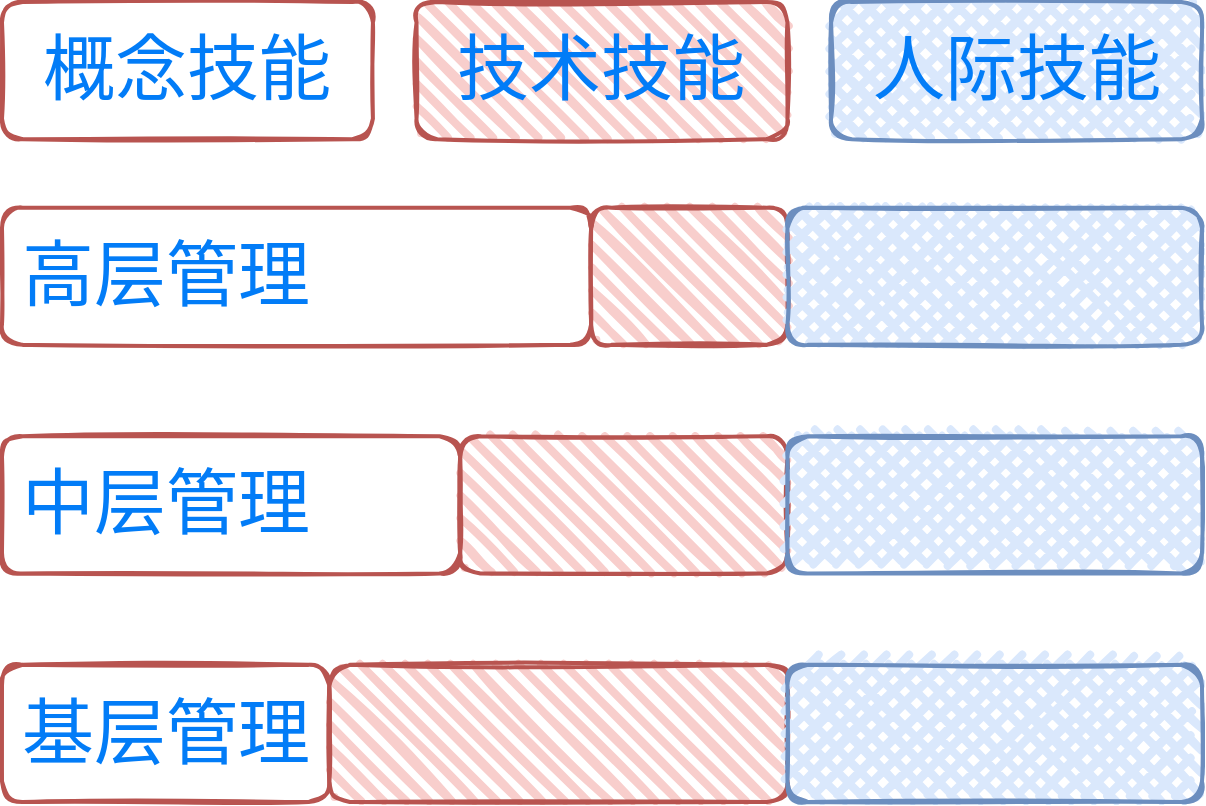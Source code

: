 <mxfile version="16.0.0" type="device"><diagram id="1By5Q7gzEZpQEIj9Sewu" name="Page-1"><mxGraphModel dx="786" dy="1212" grid="1" gridSize="10" guides="1" tooltips="1" connect="1" arrows="1" fold="1" page="1" pageScale="1" pageWidth="1600" pageHeight="1200" math="0" shadow="0"><root><mxCell id="0"/><mxCell id="1" parent="0"/><mxCell id="BcZQ-2uPKDNZuTIkoHIe-17" value="" style="group" vertex="1" connectable="0" parent="1"><mxGeometry x="70" y="40" width="600" height="400" as="geometry"/></mxCell><mxCell id="BcZQ-2uPKDNZuTIkoHIe-2" value="技术技能" style="rounded=1;whiteSpace=wrap;html=1;strokeWidth=2;fillWeight=4;hachureGap=8;hachureAngle=45;fillColor=#f8cecc;sketch=1;fontFamily=FZJingLeiS-R-GB;fontSize=36;strokeColor=#b85450;fontColor=#027CF7;" vertex="1" parent="BcZQ-2uPKDNZuTIkoHIe-17"><mxGeometry x="207.273" width="185.455" height="68.571" as="geometry"/></mxCell><mxCell id="BcZQ-2uPKDNZuTIkoHIe-3" value="概念技能" style="rounded=1;whiteSpace=wrap;html=1;strokeWidth=2;fillWeight=4;hachureGap=8;hachureAngle=45;fillColor=none;sketch=1;fontFamily=FZJingLeiS-R-GB;fontSize=36;strokeColor=#b85450;fontColor=#027CF7;" vertex="1" parent="BcZQ-2uPKDNZuTIkoHIe-17"><mxGeometry width="185.455" height="68.571" as="geometry"/></mxCell><mxCell id="BcZQ-2uPKDNZuTIkoHIe-4" value="&lt;font color=&quot;#027cf7&quot;&gt;人际技能&lt;/font&gt;" style="rounded=1;whiteSpace=wrap;html=1;strokeWidth=2;fillWeight=4;hachureGap=8;hachureAngle=45;fillColor=#dae8fc;sketch=1;fontFamily=FZJingLeiS-R-GB;fontSize=36;strokeColor=#6c8ebf;fillStyle=cross-hatch;" vertex="1" parent="BcZQ-2uPKDNZuTIkoHIe-17"><mxGeometry x="414.545" width="185.455" height="68.571" as="geometry"/></mxCell><mxCell id="BcZQ-2uPKDNZuTIkoHIe-5" value="" style="rounded=1;whiteSpace=wrap;html=1;strokeWidth=2;fillWeight=4;hachureGap=8;hachureAngle=45;fillColor=#f8cecc;sketch=1;fontFamily=FZJingLeiS-R-GB;fontSize=36;strokeColor=#b85450;fontColor=#027CF7;" vertex="1" parent="BcZQ-2uPKDNZuTIkoHIe-17"><mxGeometry x="294.545" y="102.857" width="98.182" height="68.571" as="geometry"/></mxCell><mxCell id="BcZQ-2uPKDNZuTIkoHIe-6" value="" style="rounded=1;whiteSpace=wrap;html=1;strokeWidth=2;fillWeight=4;hachureGap=8;hachureAngle=45;fillColor=none;sketch=1;fontFamily=FZJingLeiS-R-GB;fontSize=36;strokeColor=#b85450;fontColor=#027CF7;" vertex="1" parent="BcZQ-2uPKDNZuTIkoHIe-17"><mxGeometry y="102.857" width="294.545" height="68.571" as="geometry"/></mxCell><mxCell id="BcZQ-2uPKDNZuTIkoHIe-7" value="" style="rounded=1;whiteSpace=wrap;html=1;strokeWidth=2;fillWeight=4;hachureGap=8;hachureAngle=45;fillColor=#dae8fc;sketch=1;fontFamily=FZJingLeiS-R-GB;fontSize=36;strokeColor=#6c8ebf;fillStyle=cross-hatch;" vertex="1" parent="BcZQ-2uPKDNZuTIkoHIe-17"><mxGeometry x="392.727" y="102.857" width="207.273" height="68.571" as="geometry"/></mxCell><mxCell id="BcZQ-2uPKDNZuTIkoHIe-8" value="" style="rounded=1;whiteSpace=wrap;html=1;strokeWidth=2;fillWeight=4;hachureGap=8;hachureAngle=45;fillColor=#f8cecc;sketch=1;fontFamily=FZJingLeiS-R-GB;fontSize=36;strokeColor=#b85450;fontColor=#027CF7;" vertex="1" parent="BcZQ-2uPKDNZuTIkoHIe-17"><mxGeometry x="229.091" y="217.143" width="163.636" height="68.571" as="geometry"/></mxCell><mxCell id="BcZQ-2uPKDNZuTIkoHIe-9" value="" style="rounded=1;whiteSpace=wrap;html=1;strokeWidth=2;fillWeight=4;hachureGap=8;hachureAngle=45;fillColor=none;sketch=1;fontFamily=FZJingLeiS-R-GB;fontSize=36;strokeColor=#b85450;fontColor=#027CF7;" vertex="1" parent="BcZQ-2uPKDNZuTIkoHIe-17"><mxGeometry y="217.143" width="229.091" height="68.571" as="geometry"/></mxCell><mxCell id="BcZQ-2uPKDNZuTIkoHIe-10" value="" style="rounded=1;whiteSpace=wrap;html=1;strokeWidth=2;fillWeight=4;hachureGap=8;hachureAngle=45;fillColor=#dae8fc;sketch=1;fontFamily=FZJingLeiS-R-GB;fontSize=36;strokeColor=#6c8ebf;fillStyle=cross-hatch;" vertex="1" parent="BcZQ-2uPKDNZuTIkoHIe-17"><mxGeometry x="392.727" y="217.143" width="207.273" height="68.571" as="geometry"/></mxCell><mxCell id="BcZQ-2uPKDNZuTIkoHIe-11" value="" style="rounded=1;whiteSpace=wrap;html=1;strokeWidth=2;fillWeight=4;hachureGap=8;hachureAngle=45;fillColor=#f8cecc;sketch=1;fontFamily=FZJingLeiS-R-GB;fontSize=36;strokeColor=#b85450;fontColor=#027CF7;" vertex="1" parent="BcZQ-2uPKDNZuTIkoHIe-17"><mxGeometry x="163.636" y="331.429" width="229.091" height="68.571" as="geometry"/></mxCell><mxCell id="BcZQ-2uPKDNZuTIkoHIe-12" value="" style="rounded=1;whiteSpace=wrap;html=1;strokeWidth=2;fillWeight=4;hachureGap=8;hachureAngle=45;fillColor=none;sketch=1;fontFamily=FZJingLeiS-R-GB;fontSize=36;strokeColor=#b85450;fontColor=#027CF7;" vertex="1" parent="BcZQ-2uPKDNZuTIkoHIe-17"><mxGeometry y="331.429" width="163.636" height="68.571" as="geometry"/></mxCell><mxCell id="BcZQ-2uPKDNZuTIkoHIe-13" value="" style="rounded=1;whiteSpace=wrap;html=1;strokeWidth=2;fillWeight=4;hachureGap=8;hachureAngle=45;fillColor=#dae8fc;sketch=1;fontFamily=FZJingLeiS-R-GB;fontSize=36;strokeColor=#6c8ebf;fillStyle=cross-hatch;" vertex="1" parent="BcZQ-2uPKDNZuTIkoHIe-17"><mxGeometry x="392.727" y="331.429" width="207.273" height="68.571" as="geometry"/></mxCell><mxCell id="BcZQ-2uPKDNZuTIkoHIe-14" value="高层管理" style="text;html=1;strokeColor=none;fillColor=none;align=center;verticalAlign=middle;whiteSpace=wrap;rounded=0;sketch=1;fillStyle=cross-hatch;fontFamily=FZJingLeiS-R-GB;fontSize=36;fontColor=#027CF7;" vertex="1" parent="BcZQ-2uPKDNZuTIkoHIe-17"><mxGeometry y="120" width="163.636" height="34.286" as="geometry"/></mxCell><mxCell id="BcZQ-2uPKDNZuTIkoHIe-15" value="中层管理" style="text;html=1;strokeColor=none;fillColor=none;align=center;verticalAlign=middle;whiteSpace=wrap;rounded=0;sketch=1;fillStyle=cross-hatch;fontFamily=FZJingLeiS-R-GB;fontSize=36;fontColor=#027CF7;" vertex="1" parent="BcZQ-2uPKDNZuTIkoHIe-17"><mxGeometry y="234.286" width="163.636" height="34.286" as="geometry"/></mxCell><mxCell id="BcZQ-2uPKDNZuTIkoHIe-16" value="基层管理" style="text;html=1;strokeColor=none;fillColor=none;align=center;verticalAlign=middle;whiteSpace=wrap;rounded=0;sketch=1;fillStyle=cross-hatch;fontFamily=FZJingLeiS-R-GB;fontSize=36;fontColor=#027CF7;" vertex="1" parent="BcZQ-2uPKDNZuTIkoHIe-17"><mxGeometry y="348.571" width="163.636" height="34.286" as="geometry"/></mxCell></root></mxGraphModel></diagram></mxfile>
